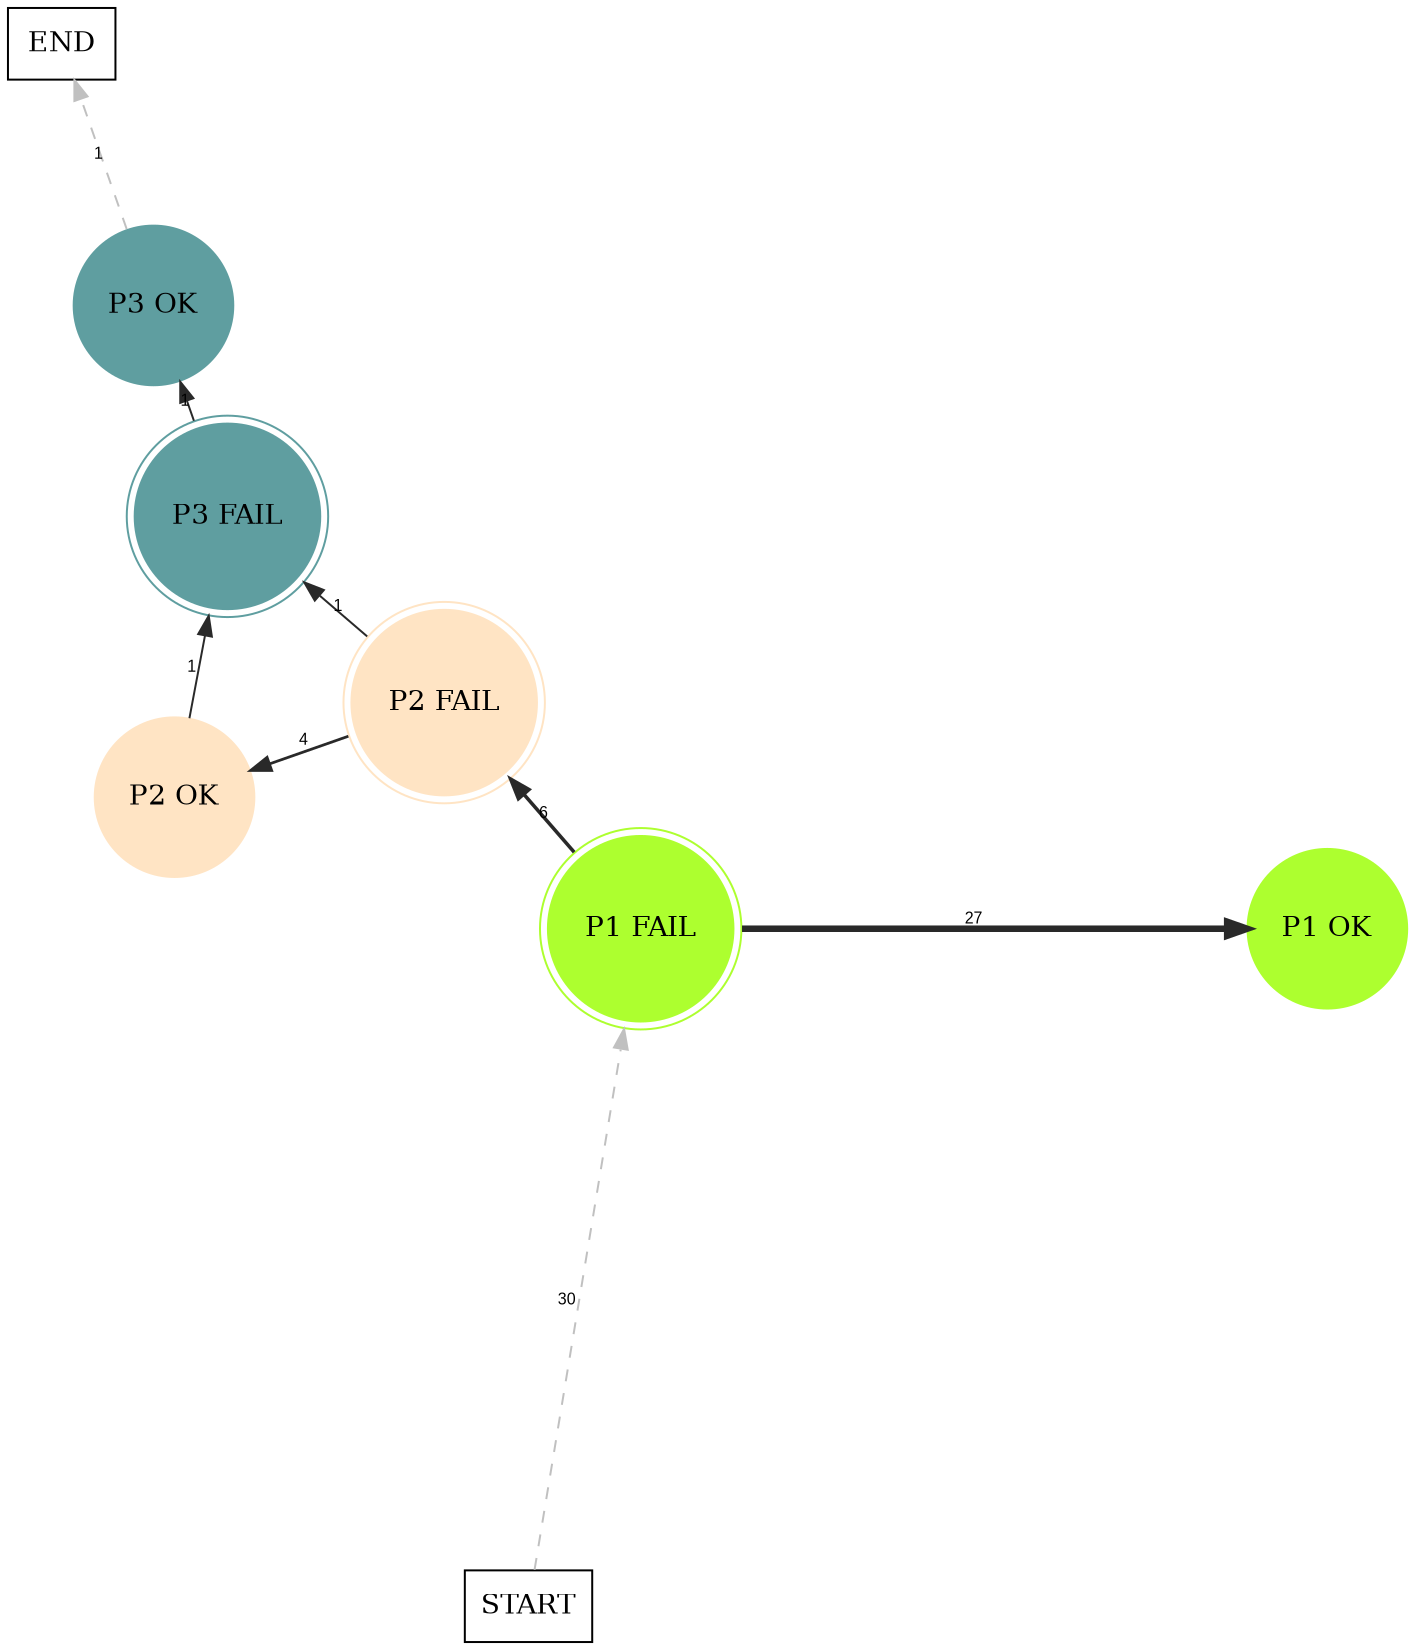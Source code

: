 digraph graphname {
	dpi = 150
	size="16,11!";
	margin = 0;
layout=circo;
"P1 FAIL" [shape=circle, color=greenyellow, peripheries=2, style=filled]"P1 OK" [shape=circle, color=greenyellow, style=filled]"P2 FAIL" [shape=circle, color=bisque, peripheries=2, style=filled]"P2 OK" [shape=circle, color=bisque, style=filled]"P3 FAIL" [shape=circle, color=cadetblue, peripheries=2, style=filled]"P3 OK" [shape=circle, color=cadetblue, style=filled]"START" [shape=box, fillcolor=white, style=filled, color=black]"END" [shape=box, fillcolor=white, style=filled, color=black]"P1 FAIL" -> "P1 OK" [ color=grey16 penwidth = "3.295836866004329"label ="27" labelfloat=false fontname="Arial" fontsize=8]
"P1 FAIL" -> "P2 FAIL" [ color=grey16 penwidth = "1.791759469228055"label ="6" labelfloat=false fontname="Arial" fontsize=8]
"P2 FAIL" -> "P2 OK" [ color=grey16 penwidth = "1.3862943611198906"label ="4" labelfloat=false fontname="Arial" fontsize=8]
"P2 FAIL" -> "P3 FAIL" [ color=grey16 penwidth = "1"label ="1" labelfloat=false fontname="Arial" fontsize=8]
"P2 OK" -> "P3 FAIL" [ color=grey16 penwidth = "1"label ="1" labelfloat=false fontname="Arial" fontsize=8]
"P3 FAIL" -> "P3 OK" [ color=grey16 penwidth = "1"label ="1" labelfloat=false fontname="Arial" fontsize=8]
"P3 OK" -> "END" [ style = dashed color=grey label ="1" labelfloat=false fontname="Arial" fontsize=8]
"START" -> "P1 FAIL" [ style = dashed color=grey label ="30" labelfloat=false fontname="Arial" fontsize=8]
}